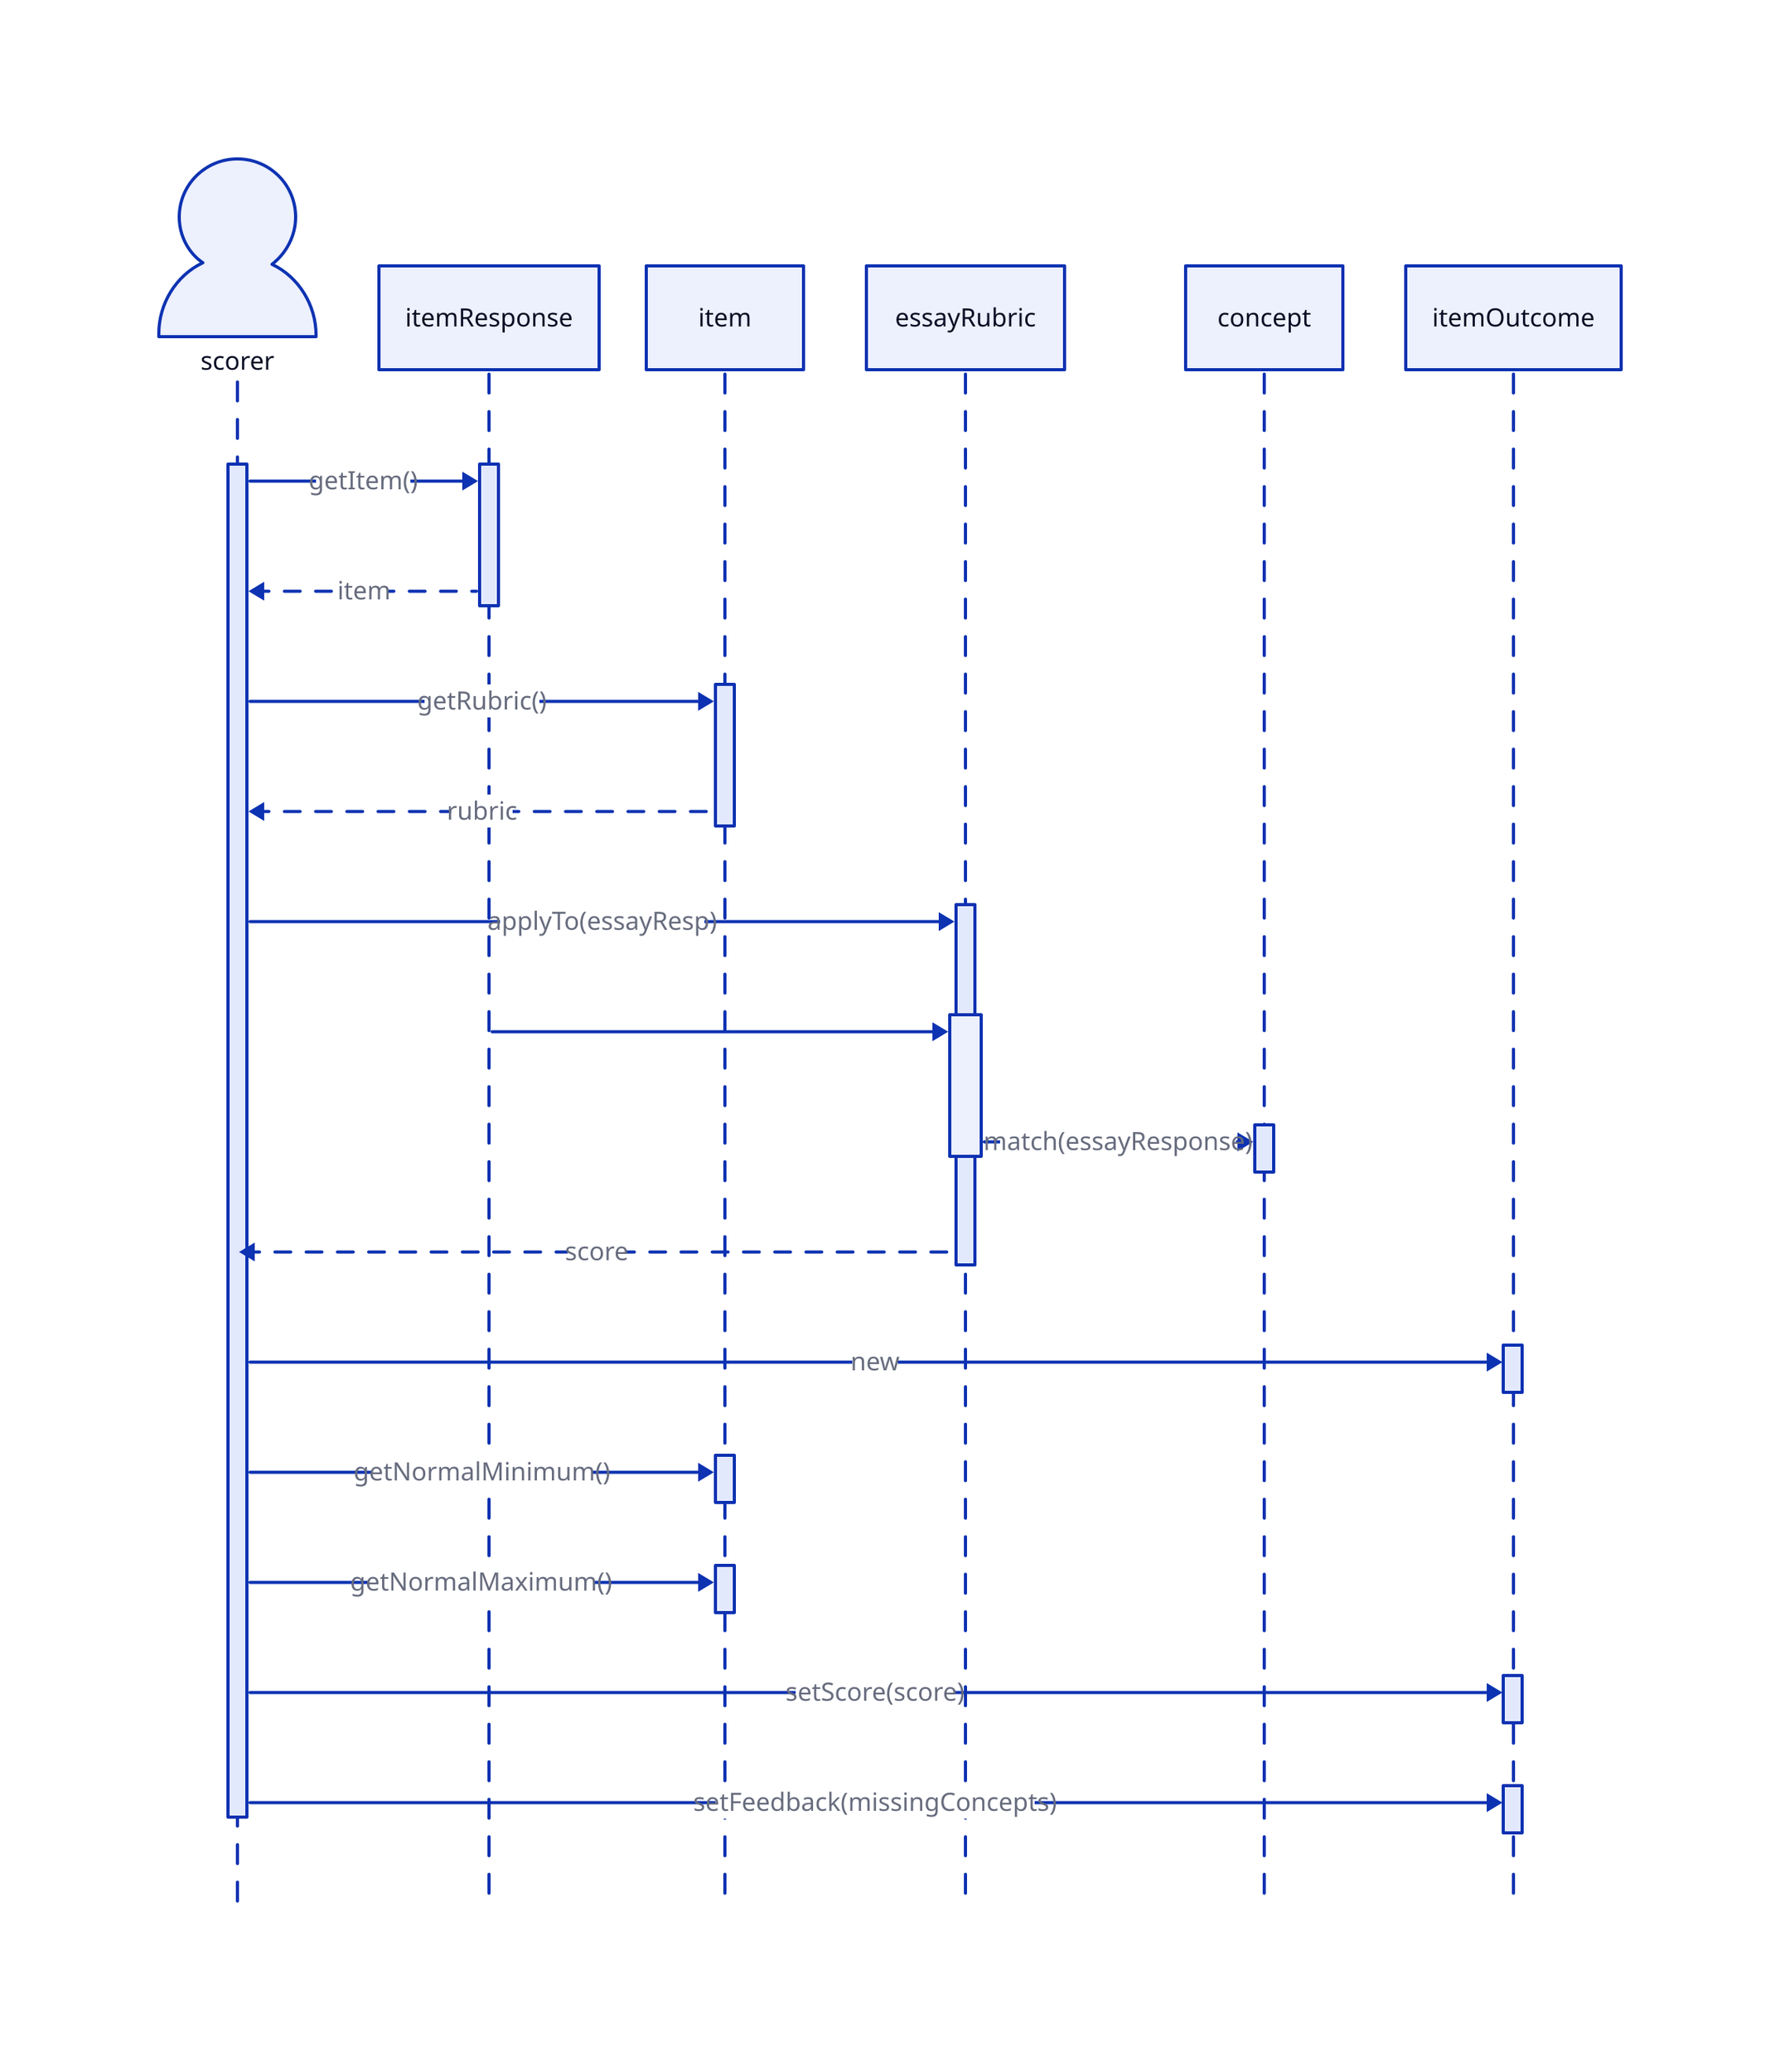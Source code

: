 # https://d2lang.com/tour/sequence-diagrams/
shape: sequence_diagram
scorer: {shape: person}
scorer.t -> itemResponse.t: getItem()
scorer.t <- itemResponse.t: item {
    style.stroke-dash: 5
}

scorer.t -> item.t1: getRubric()
scorer.t <- item.t1: rubric {
    style.stroke-dash: 5
}

scorer.t -> essayRubric.t: applyTo(essayResp)
itemResponse -> essayRubric.t.c
essayRubric.t.c -> concept.t: match(essayResponse)
scorer <- essayRubric.t: score {
    style.stroke-dash: 5
}

scorer.t -> itemOutcome.t1: new
scorer.t -> item.t2: getNormalMinimum()
scorer.t -> item.t3: getNormalMaximum()

scorer.t -> itemOutcome.t2: setScore(score)
scorer.t -> itemOutcome.t3: setFeedback(missingConcepts)